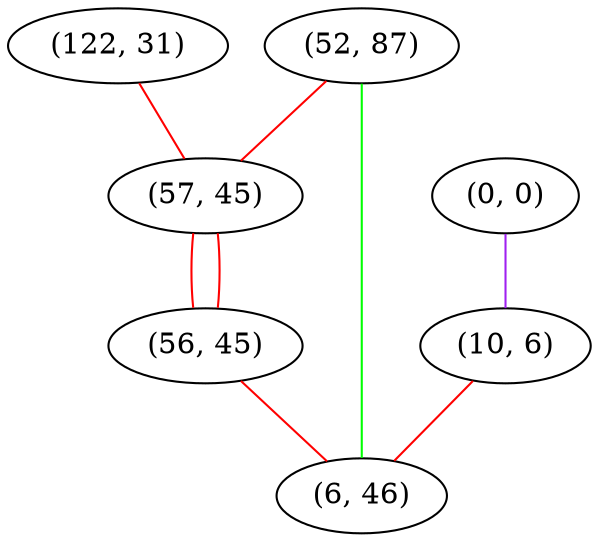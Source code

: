 graph "" {
"(52, 87)";
"(0, 0)";
"(10, 6)";
"(122, 31)";
"(57, 45)";
"(56, 45)";
"(6, 46)";
"(52, 87)" -- "(57, 45)"  [color=red, key=0, weight=1];
"(52, 87)" -- "(6, 46)"  [color=green, key=0, weight=2];
"(0, 0)" -- "(10, 6)"  [color=purple, key=0, weight=4];
"(10, 6)" -- "(6, 46)"  [color=red, key=0, weight=1];
"(122, 31)" -- "(57, 45)"  [color=red, key=0, weight=1];
"(57, 45)" -- "(56, 45)"  [color=red, key=0, weight=1];
"(57, 45)" -- "(56, 45)"  [color=red, key=1, weight=1];
"(56, 45)" -- "(6, 46)"  [color=red, key=0, weight=1];
}
